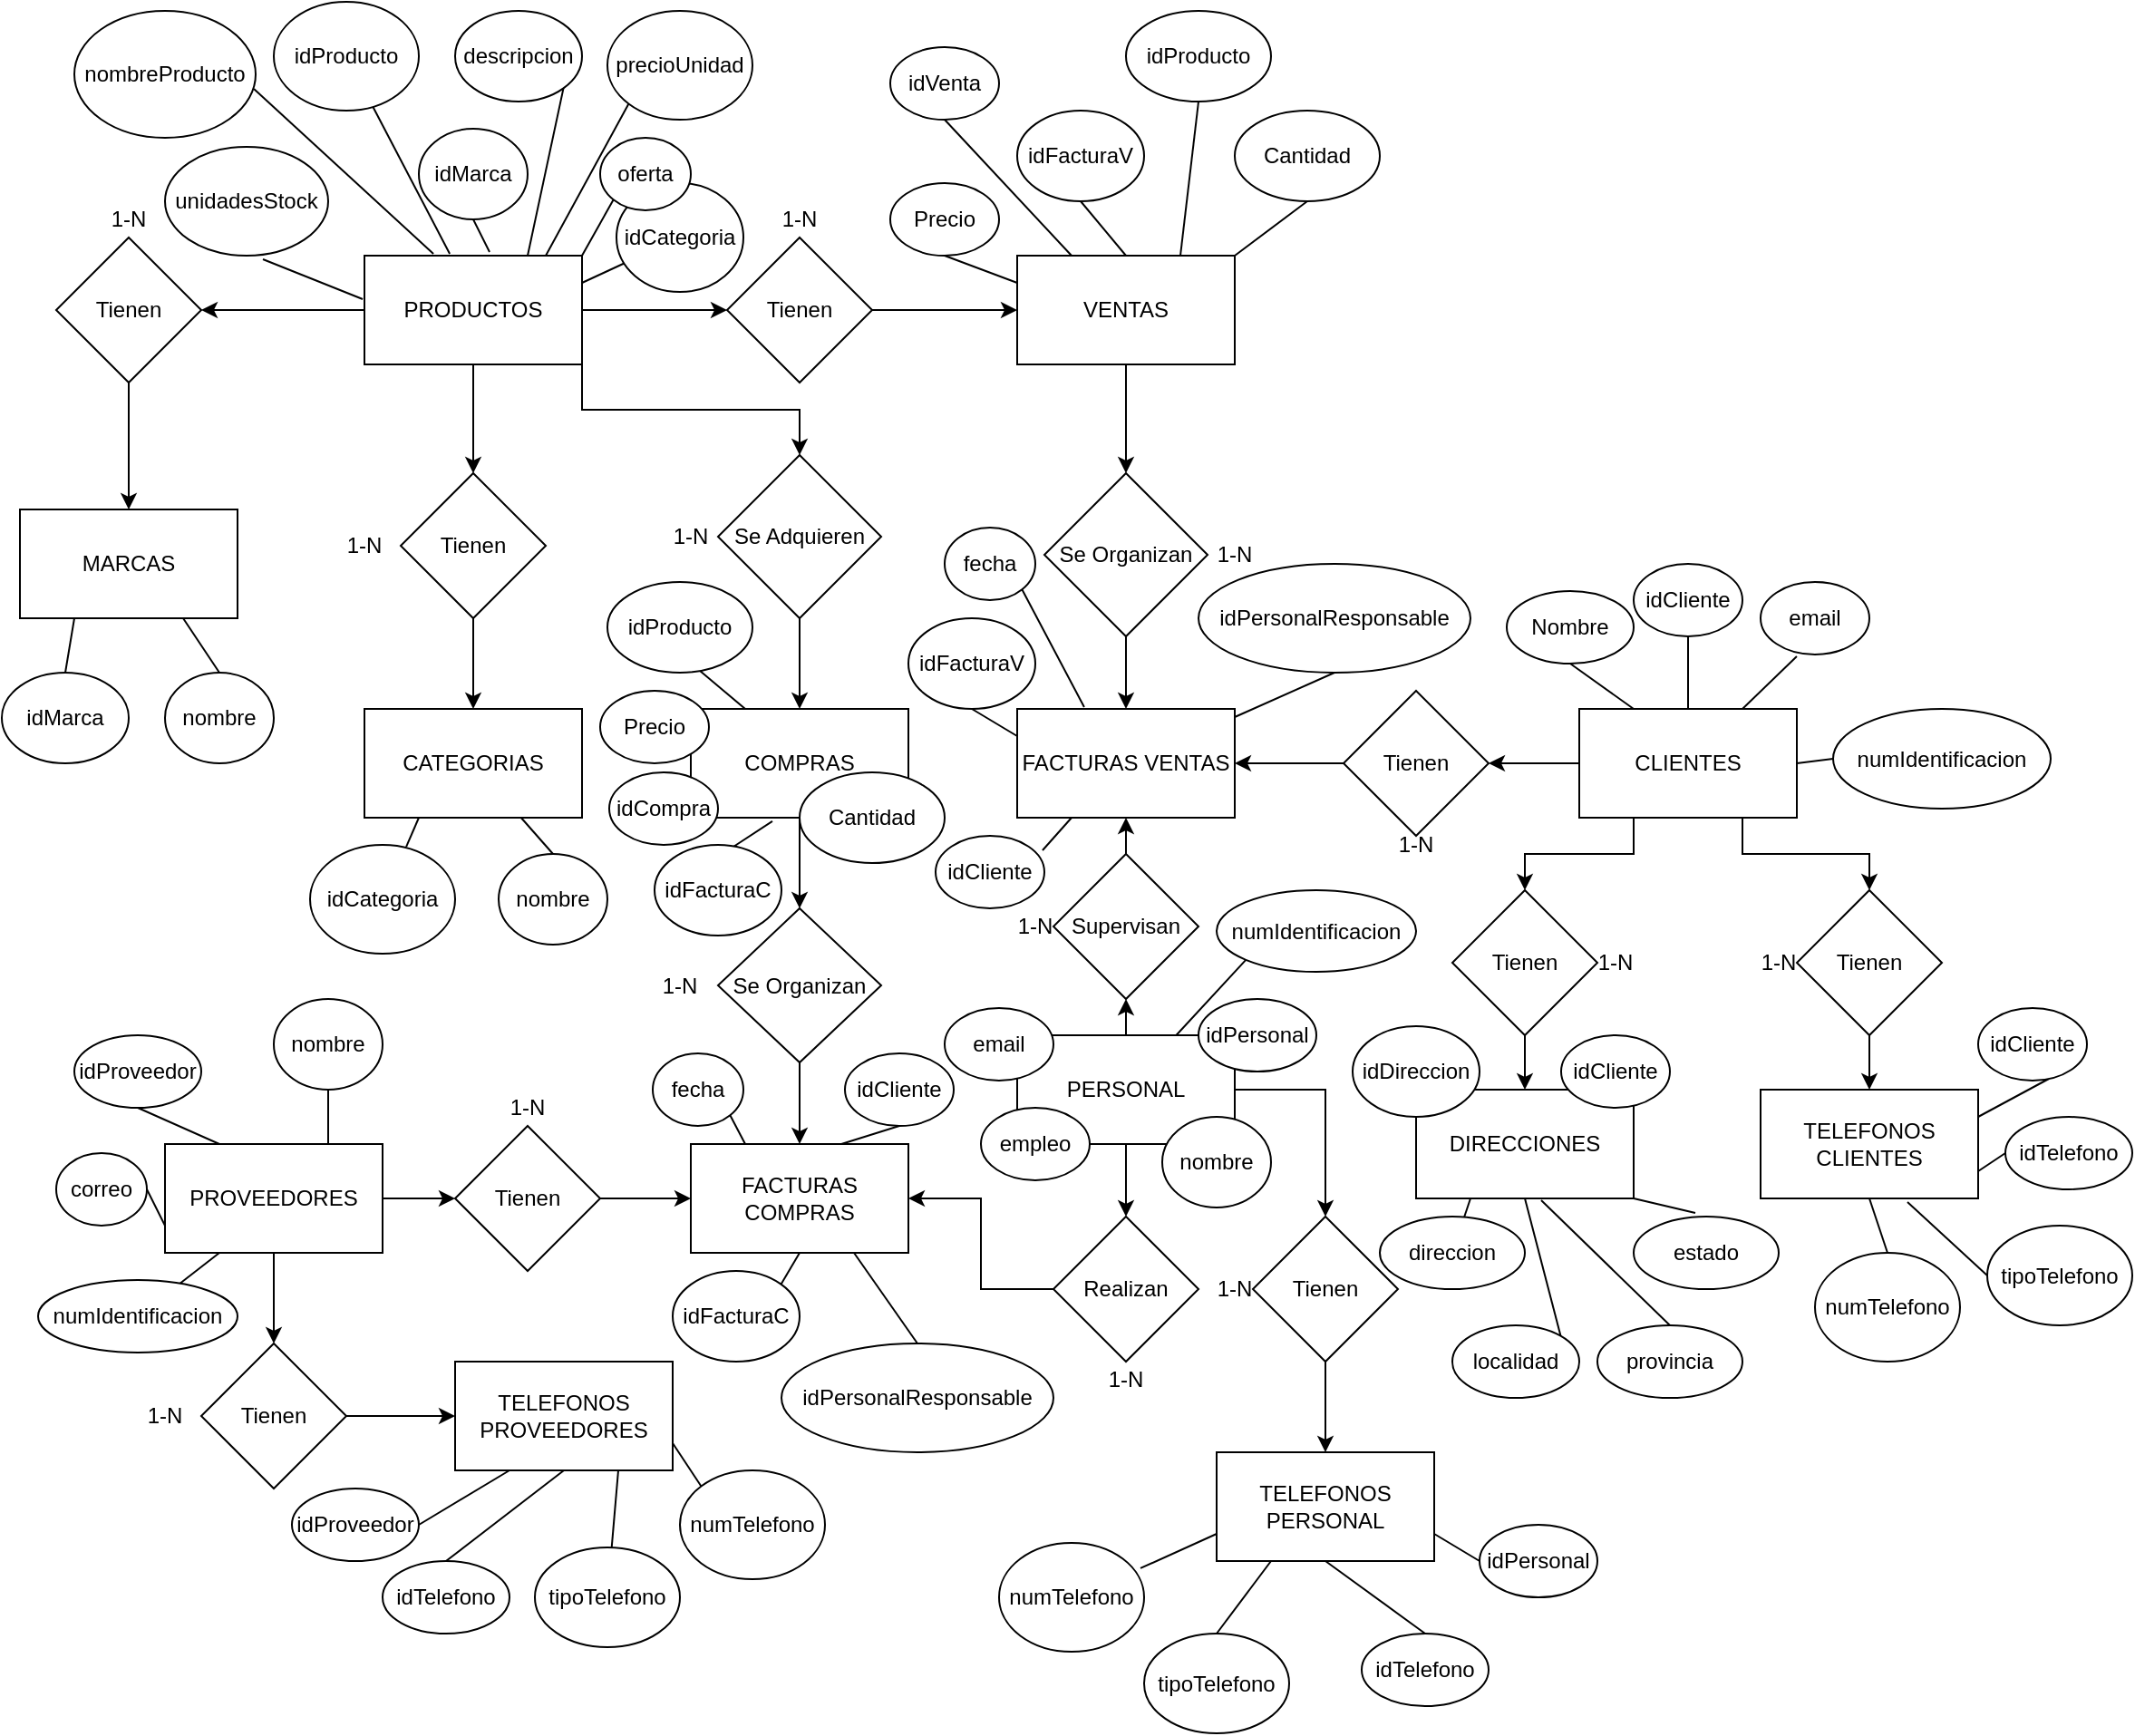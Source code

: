 <mxfile version="13.7.9" type="device"><diagram id="5rdjvcYr-C3vRyNVHBEr" name="Page-1"><mxGraphModel dx="2031" dy="1089" grid="1" gridSize="10" guides="1" tooltips="1" connect="1" arrows="1" fold="1" page="1" pageScale="1" pageWidth="827" pageHeight="1169" math="0" shadow="0"><root><mxCell id="0"/><mxCell id="1" parent="0"/><mxCell id="zH55LLBQ_7oag15_7GEn-14" style="edgeStyle=orthogonalEdgeStyle;rounded=0;orthogonalLoop=1;jettySize=auto;html=1;exitX=0.5;exitY=1;exitDx=0;exitDy=0;entryX=0.5;entryY=0;entryDx=0;entryDy=0;" parent="1" source="zH55LLBQ_7oag15_7GEn-1" target="zH55LLBQ_7oag15_7GEn-13" edge="1"><mxGeometry relative="1" as="geometry"/></mxCell><mxCell id="zH55LLBQ_7oag15_7GEn-18" style="edgeStyle=orthogonalEdgeStyle;rounded=0;orthogonalLoop=1;jettySize=auto;html=1;exitX=0;exitY=0.5;exitDx=0;exitDy=0;entryX=1;entryY=0.5;entryDx=0;entryDy=0;" parent="1" source="zH55LLBQ_7oag15_7GEn-1" target="zH55LLBQ_7oag15_7GEn-16" edge="1"><mxGeometry relative="1" as="geometry"/></mxCell><mxCell id="zH55LLBQ_7oag15_7GEn-22" style="edgeStyle=orthogonalEdgeStyle;rounded=0;orthogonalLoop=1;jettySize=auto;html=1;exitX=1;exitY=0.5;exitDx=0;exitDy=0;entryX=0;entryY=0.5;entryDx=0;entryDy=0;" parent="1" source="zH55LLBQ_7oag15_7GEn-1" target="zH55LLBQ_7oag15_7GEn-21" edge="1"><mxGeometry relative="1" as="geometry"/></mxCell><mxCell id="zH55LLBQ_7oag15_7GEn-30" style="edgeStyle=orthogonalEdgeStyle;rounded=0;orthogonalLoop=1;jettySize=auto;html=1;exitX=1;exitY=1;exitDx=0;exitDy=0;" parent="1" source="zH55LLBQ_7oag15_7GEn-1" target="zH55LLBQ_7oag15_7GEn-29" edge="1"><mxGeometry relative="1" as="geometry"/></mxCell><mxCell id="zH55LLBQ_7oag15_7GEn-1" value="PRODUCTOS" style="rounded=0;whiteSpace=wrap;html=1;" parent="1" vertex="1"><mxGeometry x="200" y="150" width="120" height="60" as="geometry"/></mxCell><mxCell id="zH55LLBQ_7oag15_7GEn-2" value="idProducto" style="ellipse;whiteSpace=wrap;html=1;" parent="1" vertex="1"><mxGeometry x="150" y="10" width="80" height="60" as="geometry"/></mxCell><mxCell id="zH55LLBQ_7oag15_7GEn-3" value="nombreProducto" style="ellipse;whiteSpace=wrap;html=1;" parent="1" vertex="1"><mxGeometry x="40" y="15" width="100" height="70" as="geometry"/></mxCell><mxCell id="zH55LLBQ_7oag15_7GEn-4" value="idMarca" style="ellipse;whiteSpace=wrap;html=1;" parent="1" vertex="1"><mxGeometry x="230" y="80" width="60" height="50" as="geometry"/></mxCell><mxCell id="zH55LLBQ_7oag15_7GEn-5" value="idCategoria" style="ellipse;whiteSpace=wrap;html=1;" parent="1" vertex="1"><mxGeometry x="339" y="110" width="70" height="60" as="geometry"/></mxCell><mxCell id="zH55LLBQ_7oag15_7GEn-6" value="unidadesStock" style="ellipse;whiteSpace=wrap;html=1;" parent="1" vertex="1"><mxGeometry x="90" y="90" width="90" height="60" as="geometry"/></mxCell><mxCell id="zH55LLBQ_7oag15_7GEn-7" value="precioUnidad" style="ellipse;whiteSpace=wrap;html=1;" parent="1" vertex="1"><mxGeometry x="334" y="15" width="80" height="60" as="geometry"/></mxCell><mxCell id="zH55LLBQ_7oag15_7GEn-8" value="oferta" style="ellipse;whiteSpace=wrap;html=1;" parent="1" vertex="1"><mxGeometry x="330" y="85" width="50" height="40" as="geometry"/></mxCell><mxCell id="zH55LLBQ_7oag15_7GEn-9" value="descripcion" style="ellipse;whiteSpace=wrap;html=1;" parent="1" vertex="1"><mxGeometry x="250" y="15" width="70" height="50" as="geometry"/></mxCell><mxCell id="zH55LLBQ_7oag15_7GEn-10" style="edgeStyle=orthogonalEdgeStyle;rounded=0;orthogonalLoop=1;jettySize=auto;html=1;exitX=0.5;exitY=1;exitDx=0;exitDy=0;" parent="1" source="zH55LLBQ_7oag15_7GEn-8" target="zH55LLBQ_7oag15_7GEn-8" edge="1"><mxGeometry relative="1" as="geometry"/></mxCell><mxCell id="zH55LLBQ_7oag15_7GEn-12" value="CATEGORIAS" style="rounded=0;whiteSpace=wrap;html=1;" parent="1" vertex="1"><mxGeometry x="200" y="400" width="120" height="60" as="geometry"/></mxCell><mxCell id="zH55LLBQ_7oag15_7GEn-15" style="edgeStyle=orthogonalEdgeStyle;rounded=0;orthogonalLoop=1;jettySize=auto;html=1;exitX=0.5;exitY=1;exitDx=0;exitDy=0;entryX=0.5;entryY=0;entryDx=0;entryDy=0;" parent="1" source="zH55LLBQ_7oag15_7GEn-13" target="zH55LLBQ_7oag15_7GEn-12" edge="1"><mxGeometry relative="1" as="geometry"/></mxCell><mxCell id="zH55LLBQ_7oag15_7GEn-13" value="Tienen" style="rhombus;whiteSpace=wrap;html=1;" parent="1" vertex="1"><mxGeometry x="220" y="270" width="80" height="80" as="geometry"/></mxCell><mxCell id="zH55LLBQ_7oag15_7GEn-19" style="edgeStyle=orthogonalEdgeStyle;rounded=0;orthogonalLoop=1;jettySize=auto;html=1;exitX=0.5;exitY=1;exitDx=0;exitDy=0;" parent="1" source="zH55LLBQ_7oag15_7GEn-16" edge="1"><mxGeometry relative="1" as="geometry"><mxPoint x="70" y="290" as="targetPoint"/></mxGeometry></mxCell><mxCell id="zH55LLBQ_7oag15_7GEn-16" value="Tienen" style="rhombus;whiteSpace=wrap;html=1;" parent="1" vertex="1"><mxGeometry x="30" y="140" width="80" height="80" as="geometry"/></mxCell><mxCell id="zH55LLBQ_7oag15_7GEn-20" value="MARCAS" style="rounded=0;whiteSpace=wrap;html=1;" parent="1" vertex="1"><mxGeometry x="10" y="290" width="120" height="60" as="geometry"/></mxCell><mxCell id="zH55LLBQ_7oag15_7GEn-24" style="edgeStyle=orthogonalEdgeStyle;rounded=0;orthogonalLoop=1;jettySize=auto;html=1;exitX=1;exitY=0.5;exitDx=0;exitDy=0;entryX=0;entryY=0.5;entryDx=0;entryDy=0;" parent="1" source="zH55LLBQ_7oag15_7GEn-21" target="zH55LLBQ_7oag15_7GEn-23" edge="1"><mxGeometry relative="1" as="geometry"/></mxCell><mxCell id="zH55LLBQ_7oag15_7GEn-21" value="Tienen" style="rhombus;whiteSpace=wrap;html=1;" parent="1" vertex="1"><mxGeometry x="400" y="140" width="80" height="80" as="geometry"/></mxCell><mxCell id="zH55LLBQ_7oag15_7GEn-26" style="edgeStyle=orthogonalEdgeStyle;rounded=0;orthogonalLoop=1;jettySize=auto;html=1;entryX=0.5;entryY=0;entryDx=0;entryDy=0;" parent="1" source="zH55LLBQ_7oag15_7GEn-23" target="zH55LLBQ_7oag15_7GEn-25" edge="1"><mxGeometry relative="1" as="geometry"/></mxCell><mxCell id="zH55LLBQ_7oag15_7GEn-23" value="VENTAS" style="rounded=0;whiteSpace=wrap;html=1;" parent="1" vertex="1"><mxGeometry x="560" y="150" width="120" height="60" as="geometry"/></mxCell><mxCell id="zH55LLBQ_7oag15_7GEn-28" style="edgeStyle=orthogonalEdgeStyle;rounded=0;orthogonalLoop=1;jettySize=auto;html=1;entryX=0.5;entryY=0;entryDx=0;entryDy=0;" parent="1" source="zH55LLBQ_7oag15_7GEn-25" target="zH55LLBQ_7oag15_7GEn-27" edge="1"><mxGeometry relative="1" as="geometry"/></mxCell><mxCell id="zH55LLBQ_7oag15_7GEn-25" value="Se Organizan" style="rhombus;whiteSpace=wrap;html=1;" parent="1" vertex="1"><mxGeometry x="575" y="270" width="90" height="90" as="geometry"/></mxCell><mxCell id="zH55LLBQ_7oag15_7GEn-27" value="FACTURAS VENTAS" style="rounded=0;whiteSpace=wrap;html=1;" parent="1" vertex="1"><mxGeometry x="560" y="400" width="120" height="60" as="geometry"/></mxCell><mxCell id="zH55LLBQ_7oag15_7GEn-32" style="edgeStyle=orthogonalEdgeStyle;rounded=0;orthogonalLoop=1;jettySize=auto;html=1;entryX=0.5;entryY=0;entryDx=0;entryDy=0;" parent="1" source="zH55LLBQ_7oag15_7GEn-29" target="zH55LLBQ_7oag15_7GEn-31" edge="1"><mxGeometry relative="1" as="geometry"/></mxCell><mxCell id="zH55LLBQ_7oag15_7GEn-29" value="Se Adquieren" style="rhombus;whiteSpace=wrap;html=1;" parent="1" vertex="1"><mxGeometry x="395" y="260" width="90" height="90" as="geometry"/></mxCell><mxCell id="zH55LLBQ_7oag15_7GEn-34" style="edgeStyle=orthogonalEdgeStyle;rounded=0;orthogonalLoop=1;jettySize=auto;html=1;entryX=0.5;entryY=0;entryDx=0;entryDy=0;" parent="1" source="zH55LLBQ_7oag15_7GEn-31" target="zH55LLBQ_7oag15_7GEn-33" edge="1"><mxGeometry relative="1" as="geometry"/></mxCell><mxCell id="zH55LLBQ_7oag15_7GEn-31" value="COMPRAS" style="rounded=0;whiteSpace=wrap;html=1;" parent="1" vertex="1"><mxGeometry x="380" y="400" width="120" height="60" as="geometry"/></mxCell><mxCell id="zH55LLBQ_7oag15_7GEn-36" style="edgeStyle=orthogonalEdgeStyle;rounded=0;orthogonalLoop=1;jettySize=auto;html=1;entryX=0.5;entryY=0;entryDx=0;entryDy=0;" parent="1" source="zH55LLBQ_7oag15_7GEn-33" target="zH55LLBQ_7oag15_7GEn-35" edge="1"><mxGeometry relative="1" as="geometry"/></mxCell><mxCell id="zH55LLBQ_7oag15_7GEn-33" value="Se Organizan" style="rhombus;whiteSpace=wrap;html=1;" parent="1" vertex="1"><mxGeometry x="395" y="510" width="90" height="85" as="geometry"/></mxCell><mxCell id="zH55LLBQ_7oag15_7GEn-35" value="FACTURAS COMPRAS" style="rounded=0;whiteSpace=wrap;html=1;" parent="1" vertex="1"><mxGeometry x="380" y="640" width="120" height="60" as="geometry"/></mxCell><mxCell id="zH55LLBQ_7oag15_7GEn-39" style="edgeStyle=orthogonalEdgeStyle;rounded=0;orthogonalLoop=1;jettySize=auto;html=1;entryX=1;entryY=0.5;entryDx=0;entryDy=0;" parent="1" source="zH55LLBQ_7oag15_7GEn-37" target="zH55LLBQ_7oag15_7GEn-38" edge="1"><mxGeometry relative="1" as="geometry"/></mxCell><mxCell id="zH55LLBQ_7oag15_7GEn-45" style="edgeStyle=orthogonalEdgeStyle;rounded=0;orthogonalLoop=1;jettySize=auto;html=1;exitX=0.25;exitY=1;exitDx=0;exitDy=0;" parent="1" source="zH55LLBQ_7oag15_7GEn-37" target="zH55LLBQ_7oag15_7GEn-43" edge="1"><mxGeometry relative="1" as="geometry"/></mxCell><mxCell id="zH55LLBQ_7oag15_7GEn-48" style="edgeStyle=orthogonalEdgeStyle;rounded=0;orthogonalLoop=1;jettySize=auto;html=1;exitX=0.75;exitY=1;exitDx=0;exitDy=0;" parent="1" source="zH55LLBQ_7oag15_7GEn-37" target="zH55LLBQ_7oag15_7GEn-44" edge="1"><mxGeometry relative="1" as="geometry"/></mxCell><mxCell id="zH55LLBQ_7oag15_7GEn-37" value="CLIENTES" style="rounded=0;whiteSpace=wrap;html=1;" parent="1" vertex="1"><mxGeometry x="870" y="400" width="120" height="60" as="geometry"/></mxCell><mxCell id="zH55LLBQ_7oag15_7GEn-40" style="edgeStyle=orthogonalEdgeStyle;rounded=0;orthogonalLoop=1;jettySize=auto;html=1;entryX=1;entryY=0.5;entryDx=0;entryDy=0;" parent="1" source="zH55LLBQ_7oag15_7GEn-38" target="zH55LLBQ_7oag15_7GEn-27" edge="1"><mxGeometry relative="1" as="geometry"/></mxCell><mxCell id="zH55LLBQ_7oag15_7GEn-38" value="Tienen" style="rhombus;whiteSpace=wrap;html=1;" parent="1" vertex="1"><mxGeometry x="740" y="390" width="80" height="80" as="geometry"/></mxCell><mxCell id="zH55LLBQ_7oag15_7GEn-41" value="DIRECCIONES" style="rounded=0;whiteSpace=wrap;html=1;" parent="1" vertex="1"><mxGeometry x="780" y="610" width="120" height="60" as="geometry"/></mxCell><mxCell id="zH55LLBQ_7oag15_7GEn-42" value="TELEFONOS CLIENTES" style="rounded=0;whiteSpace=wrap;html=1;" parent="1" vertex="1"><mxGeometry x="970" y="610" width="120" height="60" as="geometry"/></mxCell><mxCell id="zH55LLBQ_7oag15_7GEn-46" style="edgeStyle=orthogonalEdgeStyle;rounded=0;orthogonalLoop=1;jettySize=auto;html=1;entryX=0.5;entryY=0;entryDx=0;entryDy=0;" parent="1" source="zH55LLBQ_7oag15_7GEn-43" target="zH55LLBQ_7oag15_7GEn-41" edge="1"><mxGeometry relative="1" as="geometry"/></mxCell><mxCell id="zH55LLBQ_7oag15_7GEn-43" value="Tienen" style="rhombus;whiteSpace=wrap;html=1;" parent="1" vertex="1"><mxGeometry x="800" y="500" width="80" height="80" as="geometry"/></mxCell><mxCell id="zH55LLBQ_7oag15_7GEn-47" style="edgeStyle=orthogonalEdgeStyle;rounded=0;orthogonalLoop=1;jettySize=auto;html=1;entryX=0.5;entryY=0;entryDx=0;entryDy=0;" parent="1" source="zH55LLBQ_7oag15_7GEn-44" target="zH55LLBQ_7oag15_7GEn-42" edge="1"><mxGeometry relative="1" as="geometry"/></mxCell><mxCell id="zH55LLBQ_7oag15_7GEn-44" value="Tienen" style="rhombus;whiteSpace=wrap;html=1;" parent="1" vertex="1"><mxGeometry x="990" y="500" width="80" height="80" as="geometry"/></mxCell><mxCell id="zH55LLBQ_7oag15_7GEn-52" style="edgeStyle=orthogonalEdgeStyle;rounded=0;orthogonalLoop=1;jettySize=auto;html=1;" parent="1" source="zH55LLBQ_7oag15_7GEn-49" target="zH55LLBQ_7oag15_7GEn-50" edge="1"><mxGeometry relative="1" as="geometry"/></mxCell><mxCell id="zH55LLBQ_7oag15_7GEn-54" style="edgeStyle=orthogonalEdgeStyle;rounded=0;orthogonalLoop=1;jettySize=auto;html=1;entryX=0.5;entryY=0;entryDx=0;entryDy=0;" parent="1" source="zH55LLBQ_7oag15_7GEn-49" target="zH55LLBQ_7oag15_7GEn-53" edge="1"><mxGeometry relative="1" as="geometry"/></mxCell><mxCell id="zH55LLBQ_7oag15_7GEn-49" value="PROVEEDORES" style="rounded=0;whiteSpace=wrap;html=1;" parent="1" vertex="1"><mxGeometry x="90" y="640" width="120" height="60" as="geometry"/></mxCell><mxCell id="zH55LLBQ_7oag15_7GEn-51" style="edgeStyle=orthogonalEdgeStyle;rounded=0;orthogonalLoop=1;jettySize=auto;html=1;entryX=0;entryY=0.5;entryDx=0;entryDy=0;" parent="1" source="zH55LLBQ_7oag15_7GEn-50" target="zH55LLBQ_7oag15_7GEn-35" edge="1"><mxGeometry relative="1" as="geometry"/></mxCell><mxCell id="zH55LLBQ_7oag15_7GEn-50" value="Tienen" style="rhombus;whiteSpace=wrap;html=1;" parent="1" vertex="1"><mxGeometry x="250" y="630" width="80" height="80" as="geometry"/></mxCell><mxCell id="zH55LLBQ_7oag15_7GEn-56" style="edgeStyle=orthogonalEdgeStyle;rounded=0;orthogonalLoop=1;jettySize=auto;html=1;entryX=0;entryY=0.5;entryDx=0;entryDy=0;" parent="1" source="zH55LLBQ_7oag15_7GEn-53" target="zH55LLBQ_7oag15_7GEn-55" edge="1"><mxGeometry relative="1" as="geometry"/></mxCell><mxCell id="zH55LLBQ_7oag15_7GEn-53" value="Tienen" style="rhombus;whiteSpace=wrap;html=1;" parent="1" vertex="1"><mxGeometry x="110" y="750" width="80" height="80" as="geometry"/></mxCell><mxCell id="zH55LLBQ_7oag15_7GEn-55" value="TELEFONOS PROVEEDORES" style="rounded=0;whiteSpace=wrap;html=1;" parent="1" vertex="1"><mxGeometry x="250" y="760" width="120" height="60" as="geometry"/></mxCell><mxCell id="zH55LLBQ_7oag15_7GEn-61" style="edgeStyle=orthogonalEdgeStyle;rounded=0;orthogonalLoop=1;jettySize=auto;html=1;exitX=0.5;exitY=0;exitDx=0;exitDy=0;entryX=0.5;entryY=1;entryDx=0;entryDy=0;" parent="1" source="zH55LLBQ_7oag15_7GEn-57" target="zH55LLBQ_7oag15_7GEn-58" edge="1"><mxGeometry relative="1" as="geometry"/></mxCell><mxCell id="zH55LLBQ_7oag15_7GEn-66" style="edgeStyle=orthogonalEdgeStyle;rounded=0;orthogonalLoop=1;jettySize=auto;html=1;entryX=0.5;entryY=0;entryDx=0;entryDy=0;" parent="1" source="zH55LLBQ_7oag15_7GEn-57" target="zH55LLBQ_7oag15_7GEn-63" edge="1"><mxGeometry relative="1" as="geometry"/></mxCell><mxCell id="zH55LLBQ_7oag15_7GEn-69" style="edgeStyle=orthogonalEdgeStyle;rounded=0;orthogonalLoop=1;jettySize=auto;html=1;" parent="1" source="zH55LLBQ_7oag15_7GEn-57" target="zH55LLBQ_7oag15_7GEn-68" edge="1"><mxGeometry relative="1" as="geometry"/></mxCell><mxCell id="zH55LLBQ_7oag15_7GEn-57" value="PERSONAL" style="rounded=0;whiteSpace=wrap;html=1;" parent="1" vertex="1"><mxGeometry x="560" y="580" width="120" height="60" as="geometry"/></mxCell><mxCell id="zH55LLBQ_7oag15_7GEn-62" style="edgeStyle=orthogonalEdgeStyle;rounded=0;orthogonalLoop=1;jettySize=auto;html=1;exitX=0.5;exitY=0;exitDx=0;exitDy=0;entryX=0.5;entryY=1;entryDx=0;entryDy=0;" parent="1" source="zH55LLBQ_7oag15_7GEn-58" target="zH55LLBQ_7oag15_7GEn-27" edge="1"><mxGeometry relative="1" as="geometry"/></mxCell><mxCell id="zH55LLBQ_7oag15_7GEn-58" value="Supervisan" style="rhombus;whiteSpace=wrap;html=1;" parent="1" vertex="1"><mxGeometry x="580" y="480" width="80" height="80" as="geometry"/></mxCell><mxCell id="zH55LLBQ_7oag15_7GEn-67" style="edgeStyle=orthogonalEdgeStyle;rounded=0;orthogonalLoop=1;jettySize=auto;html=1;entryX=1;entryY=0.5;entryDx=0;entryDy=0;" parent="1" source="zH55LLBQ_7oag15_7GEn-63" target="zH55LLBQ_7oag15_7GEn-35" edge="1"><mxGeometry relative="1" as="geometry"/></mxCell><mxCell id="zH55LLBQ_7oag15_7GEn-63" value="Realizan" style="rhombus;whiteSpace=wrap;html=1;" parent="1" vertex="1"><mxGeometry x="580" y="680" width="80" height="80" as="geometry"/></mxCell><mxCell id="zH55LLBQ_7oag15_7GEn-71" style="edgeStyle=orthogonalEdgeStyle;rounded=0;orthogonalLoop=1;jettySize=auto;html=1;entryX=0.5;entryY=0;entryDx=0;entryDy=0;" parent="1" source="zH55LLBQ_7oag15_7GEn-68" target="zH55LLBQ_7oag15_7GEn-70" edge="1"><mxGeometry relative="1" as="geometry"/></mxCell><mxCell id="zH55LLBQ_7oag15_7GEn-68" value="Tienen" style="rhombus;whiteSpace=wrap;html=1;" parent="1" vertex="1"><mxGeometry x="690" y="680" width="80" height="80" as="geometry"/></mxCell><mxCell id="zH55LLBQ_7oag15_7GEn-70" value="TELEFONOS PERSONAL" style="rounded=0;whiteSpace=wrap;html=1;" parent="1" vertex="1"><mxGeometry x="670" y="810" width="120" height="60" as="geometry"/></mxCell><mxCell id="zH55LLBQ_7oag15_7GEn-75" value="" style="endArrow=none;html=1;entryX=0.6;entryY=1.033;entryDx=0;entryDy=0;entryPerimeter=0;exitX=-0.008;exitY=0.4;exitDx=0;exitDy=0;exitPerimeter=0;" parent="1" source="zH55LLBQ_7oag15_7GEn-1" target="zH55LLBQ_7oag15_7GEn-6" edge="1"><mxGeometry width="50" height="50" relative="1" as="geometry"><mxPoint x="125" y="240" as="sourcePoint"/><mxPoint x="175" y="190" as="targetPoint"/></mxGeometry></mxCell><mxCell id="zH55LLBQ_7oag15_7GEn-77" value="" style="endArrow=none;html=1;entryX=0.392;entryY=-0.017;entryDx=0;entryDy=0;entryPerimeter=0;" parent="1" source="zH55LLBQ_7oag15_7GEn-2" target="zH55LLBQ_7oag15_7GEn-1" edge="1"><mxGeometry width="50" height="50" relative="1" as="geometry"><mxPoint x="200" y="70" as="sourcePoint"/><mxPoint x="360" y="70" as="targetPoint"/></mxGeometry></mxCell><mxCell id="zH55LLBQ_7oag15_7GEn-78" value="" style="endArrow=none;html=1;entryX=1;entryY=1;entryDx=0;entryDy=0;exitX=0.75;exitY=0;exitDx=0;exitDy=0;" parent="1" source="zH55LLBQ_7oag15_7GEn-1" target="zH55LLBQ_7oag15_7GEn-9" edge="1"><mxGeometry width="50" height="50" relative="1" as="geometry"><mxPoint x="270" y="150" as="sourcePoint"/><mxPoint x="430" y="150" as="targetPoint"/></mxGeometry></mxCell><mxCell id="zH55LLBQ_7oag15_7GEn-79" value="" style="endArrow=none;html=1;entryX=0.575;entryY=-0.033;entryDx=0;entryDy=0;entryPerimeter=0;exitX=0.5;exitY=1;exitDx=0;exitDy=0;" parent="1" source="zH55LLBQ_7oag15_7GEn-4" target="zH55LLBQ_7oag15_7GEn-1" edge="1"><mxGeometry width="50" height="50" relative="1" as="geometry"><mxPoint x="270" y="129" as="sourcePoint"/><mxPoint x="370" y="129" as="targetPoint"/></mxGeometry></mxCell><mxCell id="zH55LLBQ_7oag15_7GEn-80" value="" style="endArrow=none;html=1;entryX=0;entryY=1;entryDx=0;entryDy=0;" parent="1" target="zH55LLBQ_7oag15_7GEn-7" edge="1"><mxGeometry width="50" height="50" relative="1" as="geometry"><mxPoint x="300" y="150" as="sourcePoint"/><mxPoint x="450" y="150" as="targetPoint"/></mxGeometry></mxCell><mxCell id="zH55LLBQ_7oag15_7GEn-81" value="" style="endArrow=none;html=1;entryX=0;entryY=1;entryDx=0;entryDy=0;exitX=1;exitY=0;exitDx=0;exitDy=0;" parent="1" source="zH55LLBQ_7oag15_7GEn-1" target="zH55LLBQ_7oag15_7GEn-8" edge="1"><mxGeometry width="50" height="50" relative="1" as="geometry"><mxPoint x="290" y="170" as="sourcePoint"/><mxPoint x="450" y="170" as="targetPoint"/></mxGeometry></mxCell><mxCell id="zH55LLBQ_7oag15_7GEn-82" value="" style="endArrow=none;html=1;exitX=1;exitY=0.25;exitDx=0;exitDy=0;" parent="1" source="zH55LLBQ_7oag15_7GEn-1" target="zH55LLBQ_7oag15_7GEn-5" edge="1"><mxGeometry width="50" height="50" relative="1" as="geometry"><mxPoint x="280" y="170" as="sourcePoint"/><mxPoint x="440" y="170" as="targetPoint"/></mxGeometry></mxCell><mxCell id="zH55LLBQ_7oag15_7GEn-83" value="" style="endArrow=none;html=1;entryX=0.25;entryY=1;entryDx=0;entryDy=0;exitX=0.663;exitY=0.017;exitDx=0;exitDy=0;exitPerimeter=0;" parent="1" source="zH55LLBQ_7oag15_7GEn-108" target="zH55LLBQ_7oag15_7GEn-12" edge="1"><mxGeometry width="50" height="50" relative="1" as="geometry"><mxPoint x="190" y="490" as="sourcePoint"/><mxPoint x="350" y="490" as="targetPoint"/></mxGeometry></mxCell><mxCell id="zH55LLBQ_7oag15_7GEn-84" value="" style="endArrow=none;html=1;exitX=0.5;exitY=0;exitDx=0;exitDy=0;" parent="1" source="zH55LLBQ_7oag15_7GEn-109" target="zH55LLBQ_7oag15_7GEn-12" edge="1"><mxGeometry width="50" height="50" relative="1" as="geometry"><mxPoint x="275" y="480" as="sourcePoint"/><mxPoint x="435" y="480" as="targetPoint"/></mxGeometry></mxCell><mxCell id="zH55LLBQ_7oag15_7GEn-85" value="" style="endArrow=none;html=1;entryX=0.5;entryY=1;entryDx=0;entryDy=0;exitX=0;exitY=0.25;exitDx=0;exitDy=0;" parent="1" source="zH55LLBQ_7oag15_7GEn-23" target="zH55LLBQ_7oag15_7GEn-115" edge="1"><mxGeometry width="50" height="50" relative="1" as="geometry"><mxPoint x="575" y="160" as="sourcePoint"/><mxPoint x="735" y="160" as="targetPoint"/></mxGeometry></mxCell><mxCell id="zH55LLBQ_7oag15_7GEn-86" value="" style="endArrow=none;html=1;entryX=0.25;entryY=0;entryDx=0;entryDy=0;exitX=0.5;exitY=1;exitDx=0;exitDy=0;" parent="1" source="zH55LLBQ_7oag15_7GEn-112" target="zH55LLBQ_7oag15_7GEn-23" edge="1"><mxGeometry width="50" height="50" relative="1" as="geometry"><mxPoint x="505" y="74" as="sourcePoint"/><mxPoint x="665" y="74" as="targetPoint"/></mxGeometry></mxCell><mxCell id="zH55LLBQ_7oag15_7GEn-87" value="" style="endArrow=none;html=1;entryX=0.5;entryY=0;entryDx=0;entryDy=0;exitX=0.5;exitY=1;exitDx=0;exitDy=0;" parent="1" source="zH55LLBQ_7oag15_7GEn-116" target="zH55LLBQ_7oag15_7GEn-23" edge="1"><mxGeometry width="50" height="50" relative="1" as="geometry"><mxPoint x="575" y="119" as="sourcePoint"/><mxPoint x="735" y="119" as="targetPoint"/></mxGeometry></mxCell><mxCell id="zH55LLBQ_7oag15_7GEn-88" value="" style="endArrow=none;html=1;entryX=0.5;entryY=1;entryDx=0;entryDy=0;exitX=1;exitY=0.075;exitDx=0;exitDy=0;exitPerimeter=0;" parent="1" source="zH55LLBQ_7oag15_7GEn-27" target="zH55LLBQ_7oag15_7GEn-120" edge="1"><mxGeometry width="50" height="50" relative="1" as="geometry"><mxPoint x="660" y="404.5" as="sourcePoint"/><mxPoint x="820" y="404.5" as="targetPoint"/></mxGeometry></mxCell><mxCell id="zH55LLBQ_7oag15_7GEn-89" value="" style="endArrow=none;html=1;entryX=0.5;entryY=1;entryDx=0;entryDy=0;exitX=0.75;exitY=0;exitDx=0;exitDy=0;" parent="1" source="zH55LLBQ_7oag15_7GEn-23" target="zH55LLBQ_7oag15_7GEn-113" edge="1"><mxGeometry width="50" height="50" relative="1" as="geometry"><mxPoint x="630" y="149" as="sourcePoint"/><mxPoint x="790" y="149" as="targetPoint"/></mxGeometry></mxCell><mxCell id="zH55LLBQ_7oag15_7GEn-90" value="" style="endArrow=none;html=1;entryX=0.25;entryY=0;entryDx=0;entryDy=0;exitX=1;exitY=1;exitDx=0;exitDy=0;" parent="1" source="zH55LLBQ_7oag15_7GEn-127" target="zH55LLBQ_7oag15_7GEn-35" edge="1"><mxGeometry width="50" height="50" relative="1" as="geometry"><mxPoint x="365" y="620" as="sourcePoint"/><mxPoint x="525" y="620" as="targetPoint"/></mxGeometry></mxCell><mxCell id="zH55LLBQ_7oag15_7GEn-91" value="" style="endArrow=none;html=1;entryX=0.5;entryY=1;entryDx=0;entryDy=0;exitX=0.692;exitY=0;exitDx=0;exitDy=0;exitPerimeter=0;" parent="1" source="zH55LLBQ_7oag15_7GEn-35" target="zH55LLBQ_7oag15_7GEn-129" edge="1"><mxGeometry width="50" height="50" relative="1" as="geometry"><mxPoint x="450" y="650" as="sourcePoint"/><mxPoint x="610" y="650" as="targetPoint"/></mxGeometry></mxCell><mxCell id="zH55LLBQ_7oag15_7GEn-92" value="" style="endArrow=none;html=1;entryX=0;entryY=0.5;entryDx=0;entryDy=0;exitX=1;exitY=0.75;exitDx=0;exitDy=0;" parent="1" source="zH55LLBQ_7oag15_7GEn-42" target="zH55LLBQ_7oag15_7GEn-152" edge="1"><mxGeometry width="50" height="50" relative="1" as="geometry"><mxPoint x="1030" y="650" as="sourcePoint"/><mxPoint x="1190" y="650" as="targetPoint"/></mxGeometry></mxCell><mxCell id="zH55LLBQ_7oag15_7GEn-93" value="" style="endArrow=none;html=1;entryX=0.65;entryY=0.975;entryDx=0;entryDy=0;entryPerimeter=0;exitX=1;exitY=0.25;exitDx=0;exitDy=0;" parent="1" source="zH55LLBQ_7oag15_7GEn-42" target="zH55LLBQ_7oag15_7GEn-149" edge="1"><mxGeometry width="50" height="50" relative="1" as="geometry"><mxPoint x="1030" y="624" as="sourcePoint"/><mxPoint x="1190" y="624" as="targetPoint"/></mxGeometry></mxCell><mxCell id="zH55LLBQ_7oag15_7GEn-94" value="" style="endArrow=none;html=1;entryX=0;entryY=0.5;entryDx=0;entryDy=0;exitX=0.675;exitY=1.033;exitDx=0;exitDy=0;exitPerimeter=0;" parent="1" source="zH55LLBQ_7oag15_7GEn-42" target="zH55LLBQ_7oag15_7GEn-151" edge="1"><mxGeometry width="50" height="50" relative="1" as="geometry"><mxPoint x="1020" y="760" as="sourcePoint"/><mxPoint x="1180" y="760" as="targetPoint"/></mxGeometry></mxCell><mxCell id="zH55LLBQ_7oag15_7GEn-95" value="" style="endArrow=none;html=1;entryX=0.425;entryY=-0.05;entryDx=0;entryDy=0;entryPerimeter=0;exitX=1;exitY=1;exitDx=0;exitDy=0;" parent="1" source="zH55LLBQ_7oag15_7GEn-41" target="zH55LLBQ_7oag15_7GEn-147" edge="1"><mxGeometry width="50" height="50" relative="1" as="geometry"><mxPoint x="860" y="650" as="sourcePoint"/><mxPoint x="1020" y="650" as="targetPoint"/></mxGeometry></mxCell><mxCell id="zH55LLBQ_7oag15_7GEn-96" value="" style="endArrow=none;html=1;entryX=0.5;entryY=1;entryDx=0;entryDy=0;exitX=1;exitY=0;exitDx=0;exitDy=0;" parent="1" source="zH55LLBQ_7oag15_7GEn-128" target="zH55LLBQ_7oag15_7GEn-35" edge="1"><mxGeometry width="50" height="50" relative="1" as="geometry"><mxPoint x="390" y="720" as="sourcePoint"/><mxPoint x="550" y="720" as="targetPoint"/></mxGeometry></mxCell><mxCell id="zH55LLBQ_7oag15_7GEn-97" value="" style="endArrow=none;html=1;entryX=0.75;entryY=1;entryDx=0;entryDy=0;exitX=0.5;exitY=0;exitDx=0;exitDy=0;" parent="1" source="zH55LLBQ_7oag15_7GEn-130" target="zH55LLBQ_7oag15_7GEn-35" edge="1"><mxGeometry width="50" height="50" relative="1" as="geometry"><mxPoint x="470" y="759" as="sourcePoint"/><mxPoint x="630" y="759" as="targetPoint"/></mxGeometry></mxCell><mxCell id="zH55LLBQ_7oag15_7GEn-98" value="" style="endArrow=none;html=1;entryX=0.375;entryY=1.033;entryDx=0;entryDy=0;entryPerimeter=0;exitX=0.6;exitY=0.04;exitDx=0;exitDy=0;exitPerimeter=0;" parent="1" source="zH55LLBQ_7oag15_7GEn-122" target="zH55LLBQ_7oag15_7GEn-31" edge="1"><mxGeometry width="50" height="50" relative="1" as="geometry"><mxPoint x="395" y="489.5" as="sourcePoint"/><mxPoint x="555" y="489.5" as="targetPoint"/></mxGeometry></mxCell><mxCell id="zH55LLBQ_7oag15_7GEn-99" value="" style="endArrow=none;html=1;entryX=0.25;entryY=0;entryDx=0;entryDy=0;exitX=0.638;exitY=0.98;exitDx=0;exitDy=0;exitPerimeter=0;" parent="1" source="zH55LLBQ_7oag15_7GEn-124" target="zH55LLBQ_7oag15_7GEn-31" edge="1"><mxGeometry width="50" height="50" relative="1" as="geometry"><mxPoint x="370" y="379" as="sourcePoint"/><mxPoint x="530" y="379" as="targetPoint"/></mxGeometry></mxCell><mxCell id="zH55LLBQ_7oag15_7GEn-100" value="" style="endArrow=none;html=1;entryX=0.25;entryY=1;entryDx=0;entryDy=0;exitX=0.983;exitY=0.2;exitDx=0;exitDy=0;exitPerimeter=0;" parent="1" source="zH55LLBQ_7oag15_7GEn-119" target="zH55LLBQ_7oag15_7GEn-27" edge="1"><mxGeometry width="50" height="50" relative="1" as="geometry"><mxPoint x="570" y="479" as="sourcePoint"/><mxPoint x="730" y="479" as="targetPoint"/></mxGeometry></mxCell><mxCell id="zH55LLBQ_7oag15_7GEn-101" value="" style="endArrow=none;html=1;entryX=0;entryY=0.25;entryDx=0;entryDy=0;exitX=0.5;exitY=1;exitDx=0;exitDy=0;" parent="1" source="zH55LLBQ_7oag15_7GEn-117" target="zH55LLBQ_7oag15_7GEn-27" edge="1"><mxGeometry width="50" height="50" relative="1" as="geometry"><mxPoint x="530" y="399" as="sourcePoint"/><mxPoint x="690" y="399" as="targetPoint"/></mxGeometry></mxCell><mxCell id="zH55LLBQ_7oag15_7GEn-102" value="" style="endArrow=none;html=1;entryX=0.308;entryY=-0.017;entryDx=0;entryDy=0;entryPerimeter=0;exitX=1;exitY=1;exitDx=0;exitDy=0;" parent="1" source="zH55LLBQ_7oag15_7GEn-118" target="zH55LLBQ_7oag15_7GEn-27" edge="1"><mxGeometry width="50" height="50" relative="1" as="geometry"><mxPoint x="560" y="340" as="sourcePoint"/><mxPoint x="720" y="340" as="targetPoint"/></mxGeometry></mxCell><mxCell id="zH55LLBQ_7oag15_7GEn-103" value="" style="endArrow=none;html=1;entryX=0.5;entryY=1;entryDx=0;entryDy=0;exitX=1;exitY=0;exitDx=0;exitDy=0;" parent="1" source="zH55LLBQ_7oag15_7GEn-23" target="zH55LLBQ_7oag15_7GEn-114" edge="1"><mxGeometry width="50" height="50" relative="1" as="geometry"><mxPoint x="650" y="150" as="sourcePoint"/><mxPoint x="810" y="150" as="targetPoint"/></mxGeometry></mxCell><mxCell id="zH55LLBQ_7oag15_7GEn-104" value="" style="endArrow=none;html=1;entryX=0.5;entryY=0;entryDx=0;entryDy=0;exitX=0.75;exitY=1;exitDx=0;exitDy=0;" parent="1" source="zH55LLBQ_7oag15_7GEn-20" target="zH55LLBQ_7oag15_7GEn-111" edge="1"><mxGeometry width="50" height="50" relative="1" as="geometry"><mxPoint x="70" y="360" as="sourcePoint"/><mxPoint x="230" y="360" as="targetPoint"/></mxGeometry></mxCell><mxCell id="zH55LLBQ_7oag15_7GEn-105" value="" style="endArrow=none;html=1;entryX=0.5;entryY=0;entryDx=0;entryDy=0;exitX=0.25;exitY=1;exitDx=0;exitDy=0;" parent="1" source="zH55LLBQ_7oag15_7GEn-20" target="zH55LLBQ_7oag15_7GEn-110" edge="1"><mxGeometry width="50" height="50" relative="1" as="geometry"><mxPoint x="20" y="349" as="sourcePoint"/><mxPoint x="180" y="349" as="targetPoint"/></mxGeometry></mxCell><mxCell id="zH55LLBQ_7oag15_7GEn-106" value="" style="endArrow=none;html=1;entryX=0.317;entryY=-0.017;entryDx=0;entryDy=0;entryPerimeter=0;exitX=0.99;exitY=0.614;exitDx=0;exitDy=0;exitPerimeter=0;" parent="1" source="zH55LLBQ_7oag15_7GEn-3" target="zH55LLBQ_7oag15_7GEn-1" edge="1"><mxGeometry width="50" height="50" relative="1" as="geometry"><mxPoint x="190" y="84" as="sourcePoint"/><mxPoint x="270" y="84" as="targetPoint"/></mxGeometry></mxCell><mxCell id="zH55LLBQ_7oag15_7GEn-108" value="idCategoria" style="ellipse;whiteSpace=wrap;html=1;" parent="1" vertex="1"><mxGeometry x="170" y="475" width="80" height="60" as="geometry"/></mxCell><mxCell id="zH55LLBQ_7oag15_7GEn-109" value="nombre" style="ellipse;whiteSpace=wrap;html=1;" parent="1" vertex="1"><mxGeometry x="274" y="480" width="60" height="50" as="geometry"/></mxCell><mxCell id="zH55LLBQ_7oag15_7GEn-110" value="idMarca" style="ellipse;whiteSpace=wrap;html=1;" parent="1" vertex="1"><mxGeometry y="380" width="70" height="50" as="geometry"/></mxCell><mxCell id="zH55LLBQ_7oag15_7GEn-111" value="nombre" style="ellipse;whiteSpace=wrap;html=1;" parent="1" vertex="1"><mxGeometry x="90" y="380" width="60" height="50" as="geometry"/></mxCell><mxCell id="zH55LLBQ_7oag15_7GEn-112" value="idVenta" style="ellipse;whiteSpace=wrap;html=1;" parent="1" vertex="1"><mxGeometry x="490" y="35" width="60" height="40" as="geometry"/></mxCell><mxCell id="zH55LLBQ_7oag15_7GEn-113" value="idProducto" style="ellipse;whiteSpace=wrap;html=1;" parent="1" vertex="1"><mxGeometry x="620" y="15" width="80" height="50" as="geometry"/></mxCell><mxCell id="zH55LLBQ_7oag15_7GEn-114" value="Cantidad" style="ellipse;whiteSpace=wrap;html=1;" parent="1" vertex="1"><mxGeometry x="680" y="70" width="80" height="50" as="geometry"/></mxCell><mxCell id="zH55LLBQ_7oag15_7GEn-115" value="Precio" style="ellipse;whiteSpace=wrap;html=1;" parent="1" vertex="1"><mxGeometry x="490" y="110" width="60" height="40" as="geometry"/></mxCell><mxCell id="zH55LLBQ_7oag15_7GEn-116" value="idFacturaV" style="ellipse;whiteSpace=wrap;html=1;" parent="1" vertex="1"><mxGeometry x="560" y="70" width="70" height="50" as="geometry"/></mxCell><mxCell id="zH55LLBQ_7oag15_7GEn-117" value="idFacturaV" style="ellipse;whiteSpace=wrap;html=1;" parent="1" vertex="1"><mxGeometry x="500" y="350" width="70" height="50" as="geometry"/></mxCell><mxCell id="zH55LLBQ_7oag15_7GEn-119" value="idCliente" style="ellipse;whiteSpace=wrap;html=1;" parent="1" vertex="1"><mxGeometry x="515" y="470" width="60" height="40" as="geometry"/></mxCell><mxCell id="zH55LLBQ_7oag15_7GEn-120" value="idPersonalResponsable" style="ellipse;whiteSpace=wrap;html=1;" parent="1" vertex="1"><mxGeometry x="660" y="320" width="150" height="60" as="geometry"/></mxCell><mxCell id="zH55LLBQ_7oag15_7GEn-118" value="fecha" style="ellipse;whiteSpace=wrap;html=1;" parent="1" vertex="1"><mxGeometry x="520" y="300" width="50" height="40" as="geometry"/></mxCell><mxCell id="zH55LLBQ_7oag15_7GEn-121" value="Precio" style="ellipse;whiteSpace=wrap;html=1;" parent="1" vertex="1"><mxGeometry x="330" y="390" width="60" height="40" as="geometry"/></mxCell><mxCell id="zH55LLBQ_7oag15_7GEn-122" value="idFacturaC" style="ellipse;whiteSpace=wrap;html=1;" parent="1" vertex="1"><mxGeometry x="360" y="475" width="70" height="50" as="geometry"/></mxCell><mxCell id="zH55LLBQ_7oag15_7GEn-123" value="Cantidad" style="ellipse;whiteSpace=wrap;html=1;" parent="1" vertex="1"><mxGeometry x="440" y="435" width="80" height="50" as="geometry"/></mxCell><mxCell id="zH55LLBQ_7oag15_7GEn-124" value="idProducto" style="ellipse;whiteSpace=wrap;html=1;" parent="1" vertex="1"><mxGeometry x="334" y="330" width="80" height="50" as="geometry"/></mxCell><mxCell id="zH55LLBQ_7oag15_7GEn-125" value="idCompra" style="ellipse;whiteSpace=wrap;html=1;" parent="1" vertex="1"><mxGeometry x="335" y="435" width="60" height="40" as="geometry"/></mxCell><mxCell id="zH55LLBQ_7oag15_7GEn-127" value="fecha" style="ellipse;whiteSpace=wrap;html=1;" parent="1" vertex="1"><mxGeometry x="359" y="590" width="50" height="40" as="geometry"/></mxCell><mxCell id="zH55LLBQ_7oag15_7GEn-128" value="idFacturaC" style="ellipse;whiteSpace=wrap;html=1;" parent="1" vertex="1"><mxGeometry x="370" y="710" width="70" height="50" as="geometry"/></mxCell><mxCell id="zH55LLBQ_7oag15_7GEn-129" value="idCliente" style="ellipse;whiteSpace=wrap;html=1;" parent="1" vertex="1"><mxGeometry x="465" y="590" width="60" height="40" as="geometry"/></mxCell><mxCell id="zH55LLBQ_7oag15_7GEn-130" value="idPersonalResponsable" style="ellipse;whiteSpace=wrap;html=1;" parent="1" vertex="1"><mxGeometry x="430" y="750" width="150" height="60" as="geometry"/></mxCell><mxCell id="zH55LLBQ_7oag15_7GEn-132" value="Nombre" style="ellipse;whiteSpace=wrap;html=1;" parent="1" vertex="1"><mxGeometry x="830" y="335" width="70" height="40" as="geometry"/></mxCell><mxCell id="zH55LLBQ_7oag15_7GEn-133" value="idCliente" style="ellipse;whiteSpace=wrap;html=1;" parent="1" vertex="1"><mxGeometry x="900" y="320" width="60" height="40" as="geometry"/></mxCell><mxCell id="zH55LLBQ_7oag15_7GEn-134" value="email" style="ellipse;whiteSpace=wrap;html=1;" parent="1" vertex="1"><mxGeometry x="970" y="330" width="60" height="40" as="geometry"/></mxCell><mxCell id="zH55LLBQ_7oag15_7GEn-135" value="numIdentificacion" style="ellipse;whiteSpace=wrap;html=1;" parent="1" vertex="1"><mxGeometry x="1010" y="400" width="120" height="55" as="geometry"/></mxCell><mxCell id="zH55LLBQ_7oag15_7GEn-136" value="" style="endArrow=none;html=1;entryX=0.25;entryY=1;entryDx=0;entryDy=0;" parent="1" source="zH55LLBQ_7oag15_7GEn-144" target="zH55LLBQ_7oag15_7GEn-41" edge="1"><mxGeometry width="50" height="50" relative="1" as="geometry"><mxPoint x="755" y="690" as="sourcePoint"/><mxPoint x="915" y="690" as="targetPoint"/></mxGeometry></mxCell><mxCell id="zH55LLBQ_7oag15_7GEn-137" value="" style="endArrow=none;html=1;entryX=0.5;entryY=1;entryDx=0;entryDy=0;exitX=1;exitY=0;exitDx=0;exitDy=0;" parent="1" source="zH55LLBQ_7oag15_7GEn-145" target="zH55LLBQ_7oag15_7GEn-41" edge="1"><mxGeometry width="50" height="50" relative="1" as="geometry"><mxPoint x="820" y="734.5" as="sourcePoint"/><mxPoint x="980" y="734.5" as="targetPoint"/></mxGeometry></mxCell><mxCell id="zH55LLBQ_7oag15_7GEn-138" value="" style="endArrow=none;html=1;entryX=0.5;entryY=0;entryDx=0;entryDy=0;exitX=0.575;exitY=1.017;exitDx=0;exitDy=0;exitPerimeter=0;" parent="1" source="zH55LLBQ_7oag15_7GEn-41" target="zH55LLBQ_7oag15_7GEn-146" edge="1"><mxGeometry width="50" height="50" relative="1" as="geometry"><mxPoint x="820" y="660" as="sourcePoint"/><mxPoint x="980" y="660" as="targetPoint"/></mxGeometry></mxCell><mxCell id="zH55LLBQ_7oag15_7GEn-139" value="" style="endArrow=none;html=1;entryX=0;entryY=0.5;entryDx=0;entryDy=0;exitX=1;exitY=0.5;exitDx=0;exitDy=0;" parent="1" source="zH55LLBQ_7oag15_7GEn-37" target="zH55LLBQ_7oag15_7GEn-135" edge="1"><mxGeometry width="50" height="50" relative="1" as="geometry"><mxPoint x="870" y="430" as="sourcePoint"/><mxPoint x="1030" y="430" as="targetPoint"/></mxGeometry></mxCell><mxCell id="zH55LLBQ_7oag15_7GEn-140" value="" style="endArrow=none;html=1;entryX=0.333;entryY=1.025;entryDx=0;entryDy=0;entryPerimeter=0;exitX=0.75;exitY=0;exitDx=0;exitDy=0;" parent="1" source="zH55LLBQ_7oag15_7GEn-37" target="zH55LLBQ_7oag15_7GEn-134" edge="1"><mxGeometry width="50" height="50" relative="1" as="geometry"><mxPoint x="900" y="429" as="sourcePoint"/><mxPoint x="1060" y="429" as="targetPoint"/></mxGeometry></mxCell><mxCell id="zH55LLBQ_7oag15_7GEn-141" value="" style="endArrow=none;html=1;entryX=0.5;entryY=1;entryDx=0;entryDy=0;exitX=0.5;exitY=0;exitDx=0;exitDy=0;" parent="1" source="zH55LLBQ_7oag15_7GEn-37" target="zH55LLBQ_7oag15_7GEn-133" edge="1"><mxGeometry width="50" height="50" relative="1" as="geometry"><mxPoint x="910" y="404.5" as="sourcePoint"/><mxPoint x="1070" y="404.5" as="targetPoint"/></mxGeometry></mxCell><mxCell id="zH55LLBQ_7oag15_7GEn-142" value="" style="endArrow=none;html=1;entryX=0.5;entryY=1;entryDx=0;entryDy=0;exitX=0.25;exitY=0;exitDx=0;exitDy=0;" parent="1" source="zH55LLBQ_7oag15_7GEn-37" target="zH55LLBQ_7oag15_7GEn-132" edge="1"><mxGeometry width="50" height="50" relative="1" as="geometry"><mxPoint x="860" y="400" as="sourcePoint"/><mxPoint x="1020" y="400" as="targetPoint"/></mxGeometry></mxCell><mxCell id="zH55LLBQ_7oag15_7GEn-143" value="idDireccion" style="ellipse;whiteSpace=wrap;html=1;" parent="1" vertex="1"><mxGeometry x="745" y="575" width="70" height="50" as="geometry"/></mxCell><mxCell id="zH55LLBQ_7oag15_7GEn-144" value="direccion" style="ellipse;whiteSpace=wrap;html=1;" parent="1" vertex="1"><mxGeometry x="760" y="680" width="80" height="40" as="geometry"/></mxCell><mxCell id="zH55LLBQ_7oag15_7GEn-145" value="localidad" style="ellipse;whiteSpace=wrap;html=1;" parent="1" vertex="1"><mxGeometry x="800" y="740" width="70" height="40" as="geometry"/></mxCell><mxCell id="zH55LLBQ_7oag15_7GEn-146" value="provincia" style="ellipse;whiteSpace=wrap;html=1;" parent="1" vertex="1"><mxGeometry x="880" y="740" width="80" height="40" as="geometry"/></mxCell><mxCell id="zH55LLBQ_7oag15_7GEn-147" value="estado" style="ellipse;whiteSpace=wrap;html=1;" parent="1" vertex="1"><mxGeometry x="900" y="680" width="80" height="40" as="geometry"/></mxCell><mxCell id="zH55LLBQ_7oag15_7GEn-148" value="idCliente" style="ellipse;whiteSpace=wrap;html=1;" parent="1" vertex="1"><mxGeometry x="860" y="580" width="60" height="40" as="geometry"/></mxCell><mxCell id="zH55LLBQ_7oag15_7GEn-149" value="idCliente" style="ellipse;whiteSpace=wrap;html=1;" parent="1" vertex="1"><mxGeometry x="1090" y="565" width="60" height="40" as="geometry"/></mxCell><mxCell id="zH55LLBQ_7oag15_7GEn-150" value="numTelefono" style="ellipse;whiteSpace=wrap;html=1;" parent="1" vertex="1"><mxGeometry x="1000" y="700" width="80" height="60" as="geometry"/></mxCell><mxCell id="zH55LLBQ_7oag15_7GEn-151" value="tipoTelefono" style="ellipse;whiteSpace=wrap;html=1;" parent="1" vertex="1"><mxGeometry x="1095" y="685" width="80" height="55" as="geometry"/></mxCell><mxCell id="zH55LLBQ_7oag15_7GEn-152" value="idTelefono" style="ellipse;whiteSpace=wrap;html=1;" parent="1" vertex="1"><mxGeometry x="1105" y="625" width="70" height="40" as="geometry"/></mxCell><mxCell id="zH55LLBQ_7oag15_7GEn-153" value="" style="endArrow=none;html=1;entryX=0.25;entryY=1;entryDx=0;entryDy=0;exitX=1;exitY=0.5;exitDx=0;exitDy=0;" parent="1" source="zH55LLBQ_7oag15_7GEn-162" target="zH55LLBQ_7oag15_7GEn-55" edge="1"><mxGeometry width="50" height="50" relative="1" as="geometry"><mxPoint x="190" y="839.5" as="sourcePoint"/><mxPoint x="350" y="839.5" as="targetPoint"/></mxGeometry></mxCell><mxCell id="zH55LLBQ_7oag15_7GEn-154" value="" style="endArrow=none;html=1;entryX=0.5;entryY=0;entryDx=0;entryDy=0;exitX=0.5;exitY=1;exitDx=0;exitDy=0;" parent="1" source="zH55LLBQ_7oag15_7GEn-42" target="zH55LLBQ_7oag15_7GEn-150" edge="1"><mxGeometry width="50" height="50" relative="1" as="geometry"><mxPoint x="950" y="670" as="sourcePoint"/><mxPoint x="1110" y="670" as="targetPoint"/></mxGeometry></mxCell><mxCell id="zH55LLBQ_7oag15_7GEn-155" value="" style="endArrow=none;html=1;entryX=0.5;entryY=1;entryDx=0;entryDy=0;exitX=0.5;exitY=0;exitDx=0;exitDy=0;" parent="1" source="zH55LLBQ_7oag15_7GEn-163" target="zH55LLBQ_7oag15_7GEn-55" edge="1"><mxGeometry width="50" height="50" relative="1" as="geometry"><mxPoint x="240" y="869" as="sourcePoint"/><mxPoint x="400" y="869" as="targetPoint"/></mxGeometry></mxCell><mxCell id="zH55LLBQ_7oag15_7GEn-156" value="" style="endArrow=none;html=1;entryX=0.75;entryY=1;entryDx=0;entryDy=0;" parent="1" source="zH55LLBQ_7oag15_7GEn-164" target="zH55LLBQ_7oag15_7GEn-55" edge="1"><mxGeometry width="50" height="50" relative="1" as="geometry"><mxPoint x="315" y="879" as="sourcePoint"/><mxPoint x="475" y="879" as="targetPoint"/></mxGeometry></mxCell><mxCell id="zH55LLBQ_7oag15_7GEn-157" value="" style="endArrow=none;html=1;entryX=0;entryY=0;entryDx=0;entryDy=0;exitX=1;exitY=0.75;exitDx=0;exitDy=0;" parent="1" source="zH55LLBQ_7oag15_7GEn-55" target="zH55LLBQ_7oag15_7GEn-165" edge="1"><mxGeometry width="50" height="50" relative="1" as="geometry"><mxPoint x="340" y="810" as="sourcePoint"/><mxPoint x="500" y="810" as="targetPoint"/></mxGeometry></mxCell><mxCell id="zH55LLBQ_7oag15_7GEn-158" value="" style="endArrow=none;html=1;entryX=0.25;entryY=1;entryDx=0;entryDy=0;exitX=0.5;exitY=0;exitDx=0;exitDy=0;" parent="1" source="zH55LLBQ_7oag15_7GEn-167" target="zH55LLBQ_7oag15_7GEn-70" edge="1"><mxGeometry width="50" height="50" relative="1" as="geometry"><mxPoint x="640" y="920" as="sourcePoint"/><mxPoint x="800" y="920" as="targetPoint"/></mxGeometry></mxCell><mxCell id="zH55LLBQ_7oag15_7GEn-159" value="" style="endArrow=none;html=1;entryX=0;entryY=0.75;entryDx=0;entryDy=0;exitX=0.975;exitY=0.233;exitDx=0;exitDy=0;exitPerimeter=0;" parent="1" source="zH55LLBQ_7oag15_7GEn-166" target="zH55LLBQ_7oag15_7GEn-70" edge="1"><mxGeometry width="50" height="50" relative="1" as="geometry"><mxPoint x="600" y="870" as="sourcePoint"/><mxPoint x="760" y="870" as="targetPoint"/></mxGeometry></mxCell><mxCell id="zH55LLBQ_7oag15_7GEn-160" value="" style="endArrow=none;html=1;entryX=0.5;entryY=0;entryDx=0;entryDy=0;exitX=0.5;exitY=1;exitDx=0;exitDy=0;" parent="1" source="zH55LLBQ_7oag15_7GEn-70" target="zH55LLBQ_7oag15_7GEn-168" edge="1"><mxGeometry width="50" height="50" relative="1" as="geometry"><mxPoint x="730" y="870" as="sourcePoint"/><mxPoint x="890" y="870" as="targetPoint"/></mxGeometry></mxCell><mxCell id="zH55LLBQ_7oag15_7GEn-162" value="idProveedor" style="ellipse;whiteSpace=wrap;html=1;" parent="1" vertex="1"><mxGeometry x="160" y="830" width="70" height="40" as="geometry"/></mxCell><mxCell id="zH55LLBQ_7oag15_7GEn-163" value="idTelefono" style="ellipse;whiteSpace=wrap;html=1;" parent="1" vertex="1"><mxGeometry x="210" y="870" width="70" height="40" as="geometry"/></mxCell><mxCell id="zH55LLBQ_7oag15_7GEn-164" value="tipoTelefono" style="ellipse;whiteSpace=wrap;html=1;" parent="1" vertex="1"><mxGeometry x="294" y="862.5" width="80" height="55" as="geometry"/></mxCell><mxCell id="zH55LLBQ_7oag15_7GEn-165" value="numTelefono" style="ellipse;whiteSpace=wrap;html=1;" parent="1" vertex="1"><mxGeometry x="374" y="820" width="80" height="60" as="geometry"/></mxCell><mxCell id="zH55LLBQ_7oag15_7GEn-166" value="numTelefono" style="ellipse;whiteSpace=wrap;html=1;" parent="1" vertex="1"><mxGeometry x="550" y="860" width="80" height="60" as="geometry"/></mxCell><mxCell id="zH55LLBQ_7oag15_7GEn-167" value="tipoTelefono" style="ellipse;whiteSpace=wrap;html=1;" parent="1" vertex="1"><mxGeometry x="630" y="910" width="80" height="55" as="geometry"/></mxCell><mxCell id="zH55LLBQ_7oag15_7GEn-168" value="idTelefono" style="ellipse;whiteSpace=wrap;html=1;" parent="1" vertex="1"><mxGeometry x="750" y="910" width="70" height="40" as="geometry"/></mxCell><mxCell id="zH55LLBQ_7oag15_7GEn-169" value="idPersonal" style="ellipse;whiteSpace=wrap;html=1;" parent="1" vertex="1"><mxGeometry x="815" y="850" width="65" height="40" as="geometry"/></mxCell><mxCell id="zH55LLBQ_7oag15_7GEn-170" value="" style="endArrow=none;html=1;entryX=0;entryY=0.5;entryDx=0;entryDy=0;exitX=1;exitY=0.75;exitDx=0;exitDy=0;" parent="1" source="zH55LLBQ_7oag15_7GEn-70" target="zH55LLBQ_7oag15_7GEn-169" edge="1"><mxGeometry width="50" height="50" relative="1" as="geometry"><mxPoint x="790" y="860" as="sourcePoint"/><mxPoint x="950" y="860" as="targetPoint"/></mxGeometry></mxCell><mxCell id="zH55LLBQ_7oag15_7GEn-171" value="" style="endArrow=none;html=1;entryX=0;entryY=1;entryDx=0;entryDy=0;" parent="1" source="zH55LLBQ_7oag15_7GEn-57" target="zH55LLBQ_7oag15_7GEn-182" edge="1"><mxGeometry width="50" height="50" relative="1" as="geometry"><mxPoint x="620" y="575" as="sourcePoint"/><mxPoint x="780" y="575" as="targetPoint"/></mxGeometry></mxCell><mxCell id="zH55LLBQ_7oag15_7GEn-173" value="" style="endArrow=none;html=1;entryX=0.25;entryY=0;entryDx=0;entryDy=0;exitX=0.5;exitY=1;exitDx=0;exitDy=0;" parent="1" edge="1" target="zH55LLBQ_7oag15_7GEn-49" source="zH55LLBQ_7oag15_7GEn-183"><mxGeometry width="50" height="50" relative="1" as="geometry"><mxPoint x="60" y="625" as="sourcePoint"/><mxPoint x="220" y="625" as="targetPoint"/></mxGeometry></mxCell><mxCell id="zH55LLBQ_7oag15_7GEn-174" value="" style="endArrow=none;html=1;exitX=0.75;exitY=0;exitDx=0;exitDy=0;" parent="1" edge="1" target="zH55LLBQ_7oag15_7GEn-184" source="zH55LLBQ_7oag15_7GEn-49"><mxGeometry width="50" height="50" relative="1" as="geometry"><mxPoint x="160" y="640" as="sourcePoint"/><mxPoint x="320" y="640" as="targetPoint"/></mxGeometry></mxCell><mxCell id="zH55LLBQ_7oag15_7GEn-175" value="" style="endArrow=none;html=1;entryX=0;entryY=0.75;entryDx=0;entryDy=0;exitX=1;exitY=0.5;exitDx=0;exitDy=0;" parent="1" edge="1" target="zH55LLBQ_7oag15_7GEn-49" source="yE8qPvpF0wrazKkJ1LYd-1"><mxGeometry width="50" height="50" relative="1" as="geometry"><mxPoint x="10" y="708.82" as="sourcePoint"/><mxPoint x="170" y="708.82" as="targetPoint"/></mxGeometry></mxCell><mxCell id="zH55LLBQ_7oag15_7GEn-176" value="" style="endArrow=none;html=1;entryX=0.25;entryY=1;entryDx=0;entryDy=0;" parent="1" edge="1" target="zH55LLBQ_7oag15_7GEn-49" source="yE8qPvpF0wrazKkJ1LYd-2"><mxGeometry width="50" height="50" relative="1" as="geometry"><mxPoint x="55" y="729.41" as="sourcePoint"/><mxPoint x="215" y="729.41" as="targetPoint"/></mxGeometry></mxCell><mxCell id="zH55LLBQ_7oag15_7GEn-177" value="idPersonal" style="ellipse;whiteSpace=wrap;html=1;" parent="1" vertex="1"><mxGeometry x="660" y="560" width="65" height="40" as="geometry"/></mxCell><mxCell id="zH55LLBQ_7oag15_7GEn-178" value="nombre" style="ellipse;whiteSpace=wrap;html=1;" parent="1" vertex="1"><mxGeometry x="640" y="625" width="60" height="50" as="geometry"/></mxCell><mxCell id="zH55LLBQ_7oag15_7GEn-179" value="email" style="ellipse;whiteSpace=wrap;html=1;" parent="1" vertex="1"><mxGeometry x="520" y="565" width="60" height="40" as="geometry"/></mxCell><mxCell id="zH55LLBQ_7oag15_7GEn-180" value="empleo" style="ellipse;whiteSpace=wrap;html=1;" parent="1" vertex="1"><mxGeometry x="540" y="620" width="60" height="40" as="geometry"/></mxCell><mxCell id="zH55LLBQ_7oag15_7GEn-182" value="numIdentificacion" style="ellipse;whiteSpace=wrap;html=1;" parent="1" vertex="1"><mxGeometry x="670" y="500" width="110" height="45" as="geometry"/></mxCell><mxCell id="zH55LLBQ_7oag15_7GEn-183" value="idProveedor" style="ellipse;whiteSpace=wrap;html=1;" parent="1" vertex="1"><mxGeometry x="40" y="580" width="70" height="40" as="geometry"/></mxCell><mxCell id="zH55LLBQ_7oag15_7GEn-184" value="nombre" style="ellipse;whiteSpace=wrap;html=1;" parent="1" vertex="1"><mxGeometry x="150" y="560" width="60" height="50" as="geometry"/></mxCell><mxCell id="yE8qPvpF0wrazKkJ1LYd-1" value="correo" style="ellipse;whiteSpace=wrap;html=1;" vertex="1" parent="1"><mxGeometry x="30" y="645" width="50" height="40" as="geometry"/></mxCell><mxCell id="yE8qPvpF0wrazKkJ1LYd-2" value="numIdentificacion" style="ellipse;whiteSpace=wrap;html=1;" vertex="1" parent="1"><mxGeometry x="20" y="715" width="110" height="40" as="geometry"/></mxCell><mxCell id="yE8qPvpF0wrazKkJ1LYd-3" value="1-N" style="text;html=1;strokeColor=none;fillColor=none;align=center;verticalAlign=middle;whiteSpace=wrap;rounded=0;" vertex="1" parent="1"><mxGeometry x="180" y="300" width="40" height="20" as="geometry"/></mxCell><mxCell id="yE8qPvpF0wrazKkJ1LYd-4" value="1-N" style="text;html=1;strokeColor=none;fillColor=none;align=center;verticalAlign=middle;whiteSpace=wrap;rounded=0;" vertex="1" parent="1"><mxGeometry x="50" y="120" width="40" height="20" as="geometry"/></mxCell><mxCell id="yE8qPvpF0wrazKkJ1LYd-5" value="1-N" style="text;html=1;strokeColor=none;fillColor=none;align=center;verticalAlign=middle;whiteSpace=wrap;rounded=0;" vertex="1" parent="1"><mxGeometry x="420" y="120" width="40" height="20" as="geometry"/></mxCell><mxCell id="yE8qPvpF0wrazKkJ1LYd-6" value="1-N" style="text;html=1;strokeColor=none;fillColor=none;align=center;verticalAlign=middle;whiteSpace=wrap;rounded=0;" vertex="1" parent="1"><mxGeometry x="660" y="305" width="40" height="20" as="geometry"/></mxCell><mxCell id="yE8qPvpF0wrazKkJ1LYd-7" value="1-N" style="text;html=1;strokeColor=none;fillColor=none;align=center;verticalAlign=middle;whiteSpace=wrap;rounded=0;" vertex="1" parent="1"><mxGeometry x="360" y="295" width="40" height="20" as="geometry"/></mxCell><mxCell id="yE8qPvpF0wrazKkJ1LYd-8" value="1-N" style="text;html=1;strokeColor=none;fillColor=none;align=center;verticalAlign=middle;whiteSpace=wrap;rounded=0;" vertex="1" parent="1"><mxGeometry x="354" y="545" width="40" height="15" as="geometry"/></mxCell><mxCell id="yE8qPvpF0wrazKkJ1LYd-9" value="1-N" style="text;html=1;strokeColor=none;fillColor=none;align=center;verticalAlign=middle;whiteSpace=wrap;rounded=0;" vertex="1" parent="1"><mxGeometry x="270" y="610" width="40" height="20" as="geometry"/></mxCell><mxCell id="yE8qPvpF0wrazKkJ1LYd-10" value="1-N" style="text;html=1;strokeColor=none;fillColor=none;align=center;verticalAlign=middle;whiteSpace=wrap;rounded=0;" vertex="1" parent="1"><mxGeometry x="70" y="780" width="40" height="20" as="geometry"/></mxCell><mxCell id="yE8qPvpF0wrazKkJ1LYd-11" value="1-N" style="text;html=1;strokeColor=none;fillColor=none;align=center;verticalAlign=middle;whiteSpace=wrap;rounded=0;" vertex="1" parent="1"><mxGeometry x="600" y="760" width="40" height="20" as="geometry"/></mxCell><mxCell id="yE8qPvpF0wrazKkJ1LYd-12" value="1-N" style="text;html=1;strokeColor=none;fillColor=none;align=center;verticalAlign=middle;whiteSpace=wrap;rounded=0;" vertex="1" parent="1"><mxGeometry x="660" y="710" width="40" height="20" as="geometry"/></mxCell><mxCell id="yE8qPvpF0wrazKkJ1LYd-13" value="1-N" style="text;html=1;strokeColor=none;fillColor=none;align=center;verticalAlign=middle;whiteSpace=wrap;rounded=0;" vertex="1" parent="1"><mxGeometry x="760" y="465" width="40" height="20" as="geometry"/></mxCell><mxCell id="yE8qPvpF0wrazKkJ1LYd-14" value="1-N" style="text;html=1;strokeColor=none;fillColor=none;align=center;verticalAlign=middle;whiteSpace=wrap;rounded=0;" vertex="1" parent="1"><mxGeometry x="960" y="530" width="40" height="20" as="geometry"/></mxCell><mxCell id="yE8qPvpF0wrazKkJ1LYd-15" value="1-N" style="text;html=1;strokeColor=none;fillColor=none;align=center;verticalAlign=middle;whiteSpace=wrap;rounded=0;" vertex="1" parent="1"><mxGeometry x="870" y="530" width="40" height="20" as="geometry"/></mxCell><mxCell id="yE8qPvpF0wrazKkJ1LYd-16" value="1-N" style="text;html=1;strokeColor=none;fillColor=none;align=center;verticalAlign=middle;whiteSpace=wrap;rounded=0;" vertex="1" parent="1"><mxGeometry x="550" y="510" width="40" height="20" as="geometry"/></mxCell></root></mxGraphModel></diagram></mxfile>
